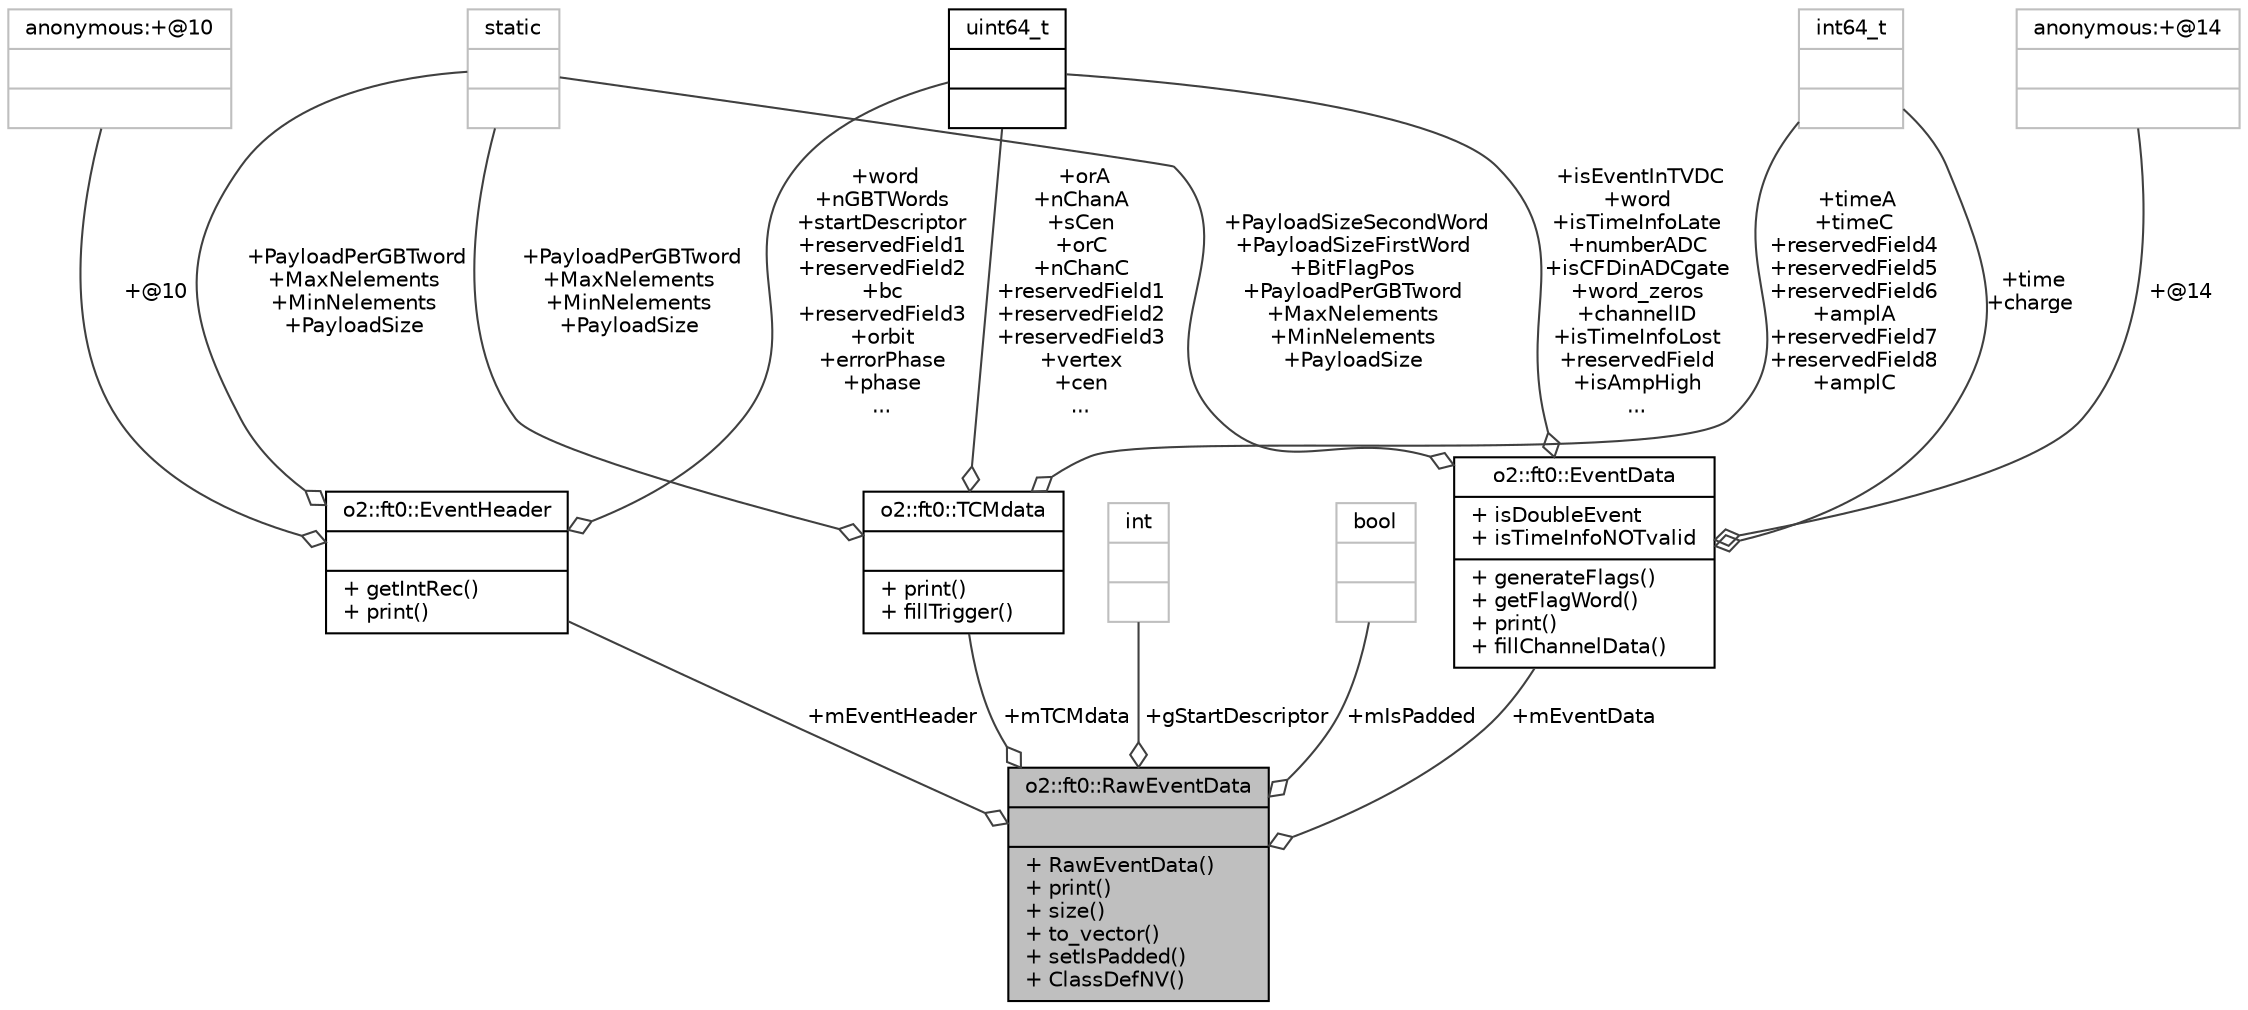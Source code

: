 digraph "o2::ft0::RawEventData"
{
 // INTERACTIVE_SVG=YES
  bgcolor="transparent";
  edge [fontname="Helvetica",fontsize="10",labelfontname="Helvetica",labelfontsize="10"];
  node [fontname="Helvetica",fontsize="10",shape=record];
  Node1 [label="{o2::ft0::RawEventData\n||+ RawEventData()\l+ print()\l+ size()\l+ to_vector()\l+ setIsPadded()\l+ ClassDefNV()\l}",height=0.2,width=0.4,color="black", fillcolor="grey75", style="filled", fontcolor="black"];
  Node2 -> Node1 [color="grey25",fontsize="10",style="solid",label=" +mEventHeader" ,arrowhead="odiamond",fontname="Helvetica"];
  Node2 [label="{o2::ft0::EventHeader\n||+ getIntRec()\l+ print()\l}",height=0.2,width=0.4,color="black",URL="$d9/d8e/structo2_1_1ft0_1_1EventHeader.html"];
  Node3 -> Node2 [color="grey25",fontsize="10",style="solid",label=" +@10" ,arrowhead="odiamond",fontname="Helvetica"];
  Node3 [label="{anonymous:+@10\n||}",height=0.2,width=0.4,color="grey75"];
  Node4 -> Node2 [color="grey25",fontsize="10",style="solid",label=" +word\n+nGBTWords\n+startDescriptor\n+reservedField1\n+reservedField2\n+bc\n+reservedField3\n+orbit\n+errorPhase\n+phase\n..." ,arrowhead="odiamond",fontname="Helvetica"];
  Node4 [label="{uint64_t\n||}",height=0.2,width=0.4,color="black",URL="$d6/d30/classuint64__t.html"];
  Node5 -> Node2 [color="grey25",fontsize="10",style="solid",label=" +PayloadPerGBTword\n+MaxNelements\n+MinNelements\n+PayloadSize" ,arrowhead="odiamond",fontname="Helvetica"];
  Node5 [label="{static\n||}",height=0.2,width=0.4,color="grey75"];
  Node6 -> Node1 [color="grey25",fontsize="10",style="solid",label=" +mEventData" ,arrowhead="odiamond",fontname="Helvetica"];
  Node6 [label="{o2::ft0::EventData\n|+ isDoubleEvent\l+ isTimeInfoNOTvalid\l|+ generateFlags()\l+ getFlagWord()\l+ print()\l+ fillChannelData()\l}",height=0.2,width=0.4,color="black",URL="$d2/df4/structo2_1_1ft0_1_1EventData.html"];
  Node7 -> Node6 [color="grey25",fontsize="10",style="solid",label=" +@14" ,arrowhead="odiamond",fontname="Helvetica"];
  Node7 [label="{anonymous:+@14\n||}",height=0.2,width=0.4,color="grey75"];
  Node4 -> Node6 [color="grey25",fontsize="10",style="solid",label=" +isEventInTVDC\n+word\n+isTimeInfoLate\n+numberADC\n+isCFDinADCgate\n+word_zeros\n+channelID\n+isTimeInfoLost\n+reservedField\n+isAmpHigh\n..." ,arrowhead="odiamond",fontname="Helvetica"];
  Node8 -> Node6 [color="grey25",fontsize="10",style="solid",label=" +time\n+charge" ,arrowhead="odiamond",fontname="Helvetica"];
  Node8 [label="{int64_t\n||}",height=0.2,width=0.4,color="grey75"];
  Node5 -> Node6 [color="grey25",fontsize="10",style="solid",label=" +PayloadSizeSecondWord\n+PayloadSizeFirstWord\n+BitFlagPos\n+PayloadPerGBTword\n+MaxNelements\n+MinNelements\n+PayloadSize" ,arrowhead="odiamond",fontname="Helvetica"];
  Node9 -> Node1 [color="grey25",fontsize="10",style="solid",label=" +gStartDescriptor" ,arrowhead="odiamond",fontname="Helvetica"];
  Node9 [label="{int\n||}",height=0.2,width=0.4,color="grey75"];
  Node10 -> Node1 [color="grey25",fontsize="10",style="solid",label=" +mIsPadded" ,arrowhead="odiamond",fontname="Helvetica"];
  Node10 [label="{bool\n||}",height=0.2,width=0.4,color="grey75"];
  Node11 -> Node1 [color="grey25",fontsize="10",style="solid",label=" +mTCMdata" ,arrowhead="odiamond",fontname="Helvetica"];
  Node11 [label="{o2::ft0::TCMdata\n||+ print()\l+ fillTrigger()\l}",height=0.2,width=0.4,color="black",URL="$d6/d6b/structo2_1_1ft0_1_1TCMdata.html"];
  Node4 -> Node11 [color="grey25",fontsize="10",style="solid",label=" +orA\n+nChanA\n+sCen\n+orC\n+nChanC\n+reservedField1\n+reservedField2\n+reservedField3\n+vertex\n+cen\n..." ,arrowhead="odiamond",fontname="Helvetica"];
  Node8 -> Node11 [color="grey25",fontsize="10",style="solid",label=" +timeA\n+timeC\n+reservedField4\n+reservedField5\n+reservedField6\n+amplA\n+reservedField7\n+reservedField8\n+amplC" ,arrowhead="odiamond",fontname="Helvetica"];
  Node5 -> Node11 [color="grey25",fontsize="10",style="solid",label=" +PayloadPerGBTword\n+MaxNelements\n+MinNelements\n+PayloadSize" ,arrowhead="odiamond",fontname="Helvetica"];
}
